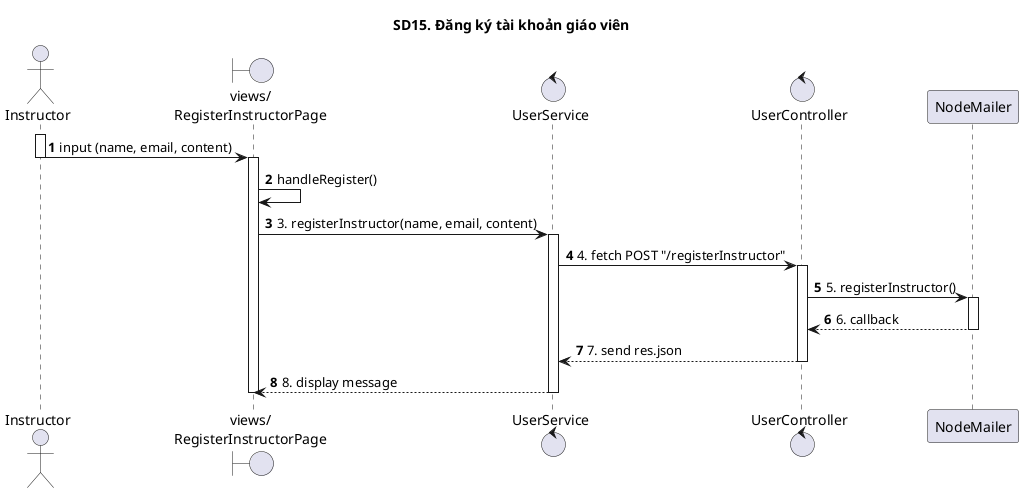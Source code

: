 @startuml

autonumber

title SD15. Đăng ký tài khoản giáo viên

actor "Instructor" as Actor
boundary "views/\nRegisterInstructorPage" as RegisterInstructorPage
control "UserService"
control "UserController"

activate Actor
Actor -> RegisterInstructorPage: input (name, email, content)
deactivate Actor
activate RegisterInstructorPage
RegisterInstructorPage -> RegisterInstructorPage: handleRegister()
RegisterInstructorPage -> UserService: 3. registerInstructor(name, email, content)
activate UserService
UserService -> UserController: 4. fetch POST "/registerInstructor"
activate UserController
UserController -> NodeMailer: 5. registerInstructor()
activate NodeMailer
NodeMailer --> UserController: 6. callback
deactivate NodeMailer
UserController --> UserService: 7. send res.json
deactivate UserController
UserService --> RegisterInstructorPage: 8. display message
deactivate RegisterInstructorPage
deactivate UserService

@enduml